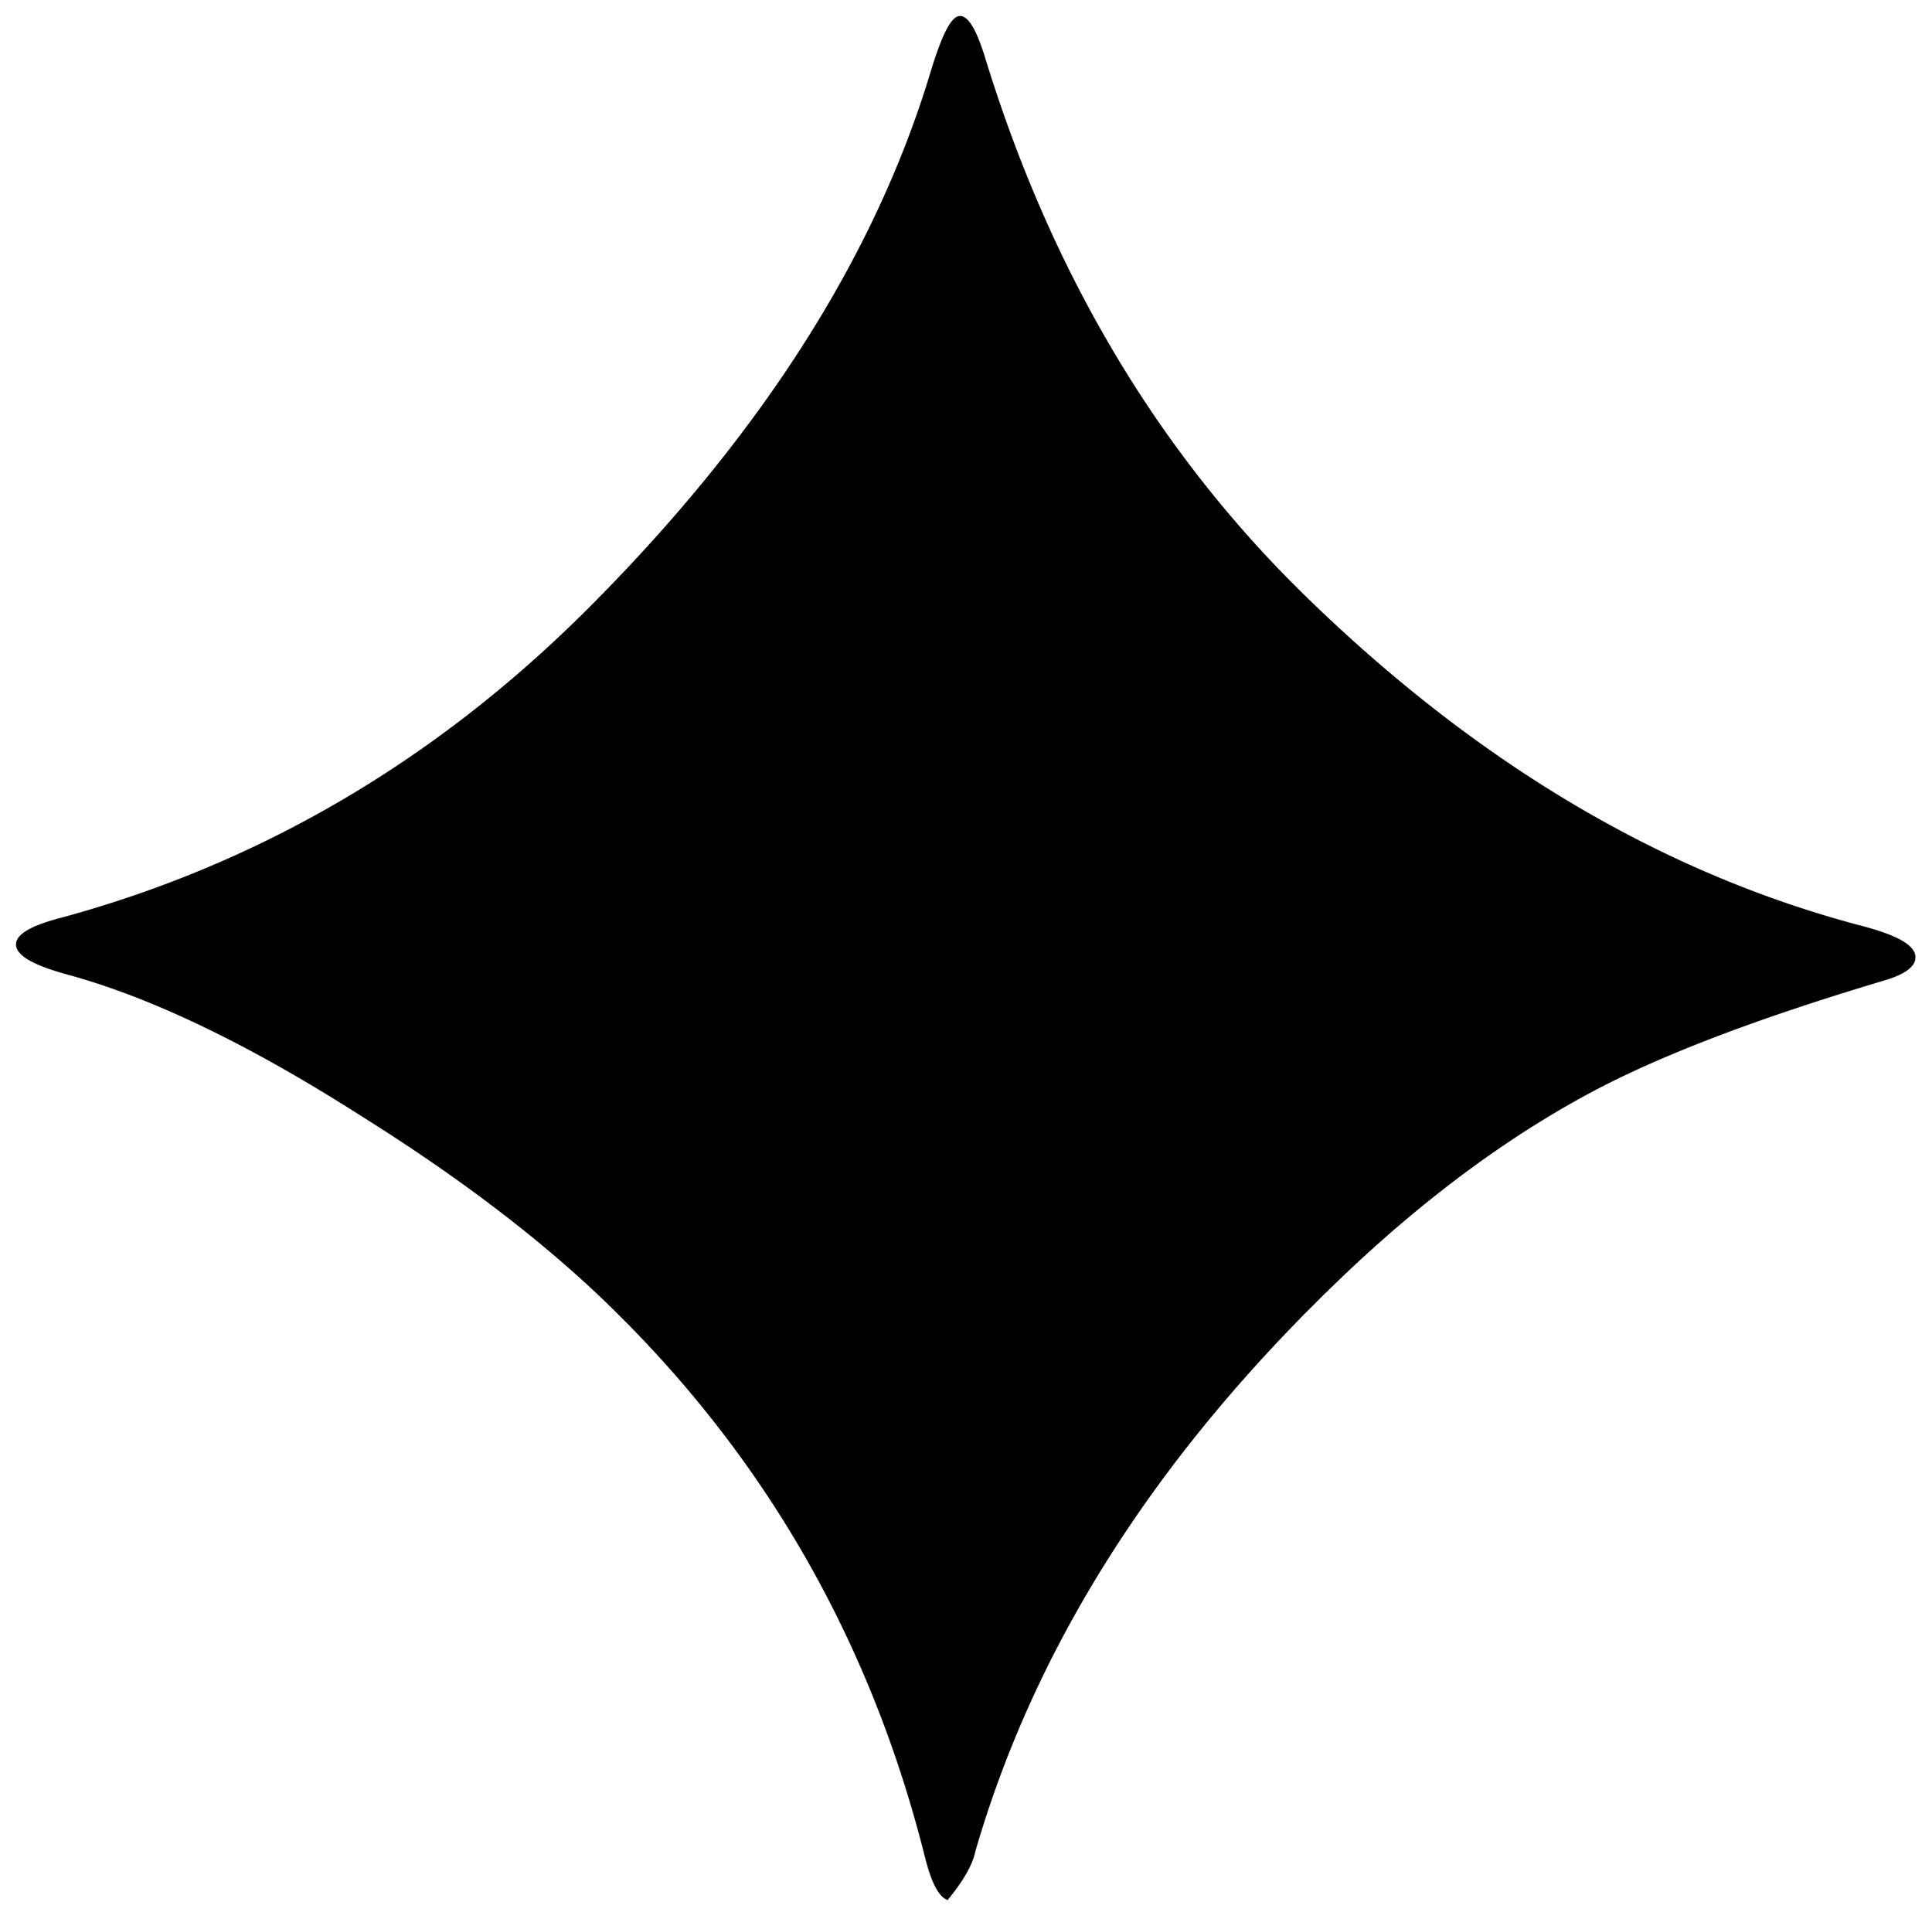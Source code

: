 


\begin{tikzpicture}[y=0.80pt, x=0.80pt, yscale=-1.0, xscale=1.0, inner sep=0pt, outer sep=0pt]
\begin{scope}[shift={(100.0,1832.0)},nonzero rule]
  \path[draw=.,fill=.,line width=1.600pt] (1583.0,-709.0) ..
    controls (1583.0,-702.333) and (1575.333,-696.667) ..
    (1560.0,-692.0) .. controls (1466.0,-664.0) and
    (1392.333,-636.333) .. (1339.0,-609.0) .. controls
    (1274.333,-575.667) and (1210.333,-529.667) .. (1147.0,-471.0) ..
    controls (995.667,-329.667) and (896.0,-176.0) .. (848.0,-10.0)
    .. controls (846.0,0.0) and (839.0,12.333) .. (827.0,27.0) ..
    controls (821.0,24.333) and (815.667,14.0) .. (811.0,-4.0) ..
    controls (769.667,-170.0) and (689.667,-312.0) .. (571.0,-430.0)
    .. controls (518.333,-482.667) and (451.0,-534.667) ..
    (369.0,-586.0) .. controls (282.333,-641.333) and (206.333,-678.0)
    .. (141.0,-696.0) .. controls (113.667,-703.333) and
    (100.0,-711.0) .. (100.0,-719.0) .. controls (100.0,-726.333)
    and (111.667,-733.0) .. (135.0,-739.0) .. controls
    (291.667,-781.667) and (429.667,-863.0) .. (549.0,-983.0) ..
    controls (683.0,-1117.667) and (771.667,-1257.0) ..
    (815.0,-1401.0) .. controls (823.667,-1429.667) and
    (831.0,-1444.0) .. (837.0,-1444.0) .. controls
    (843.0,-1444.0) and (849.333,-1433.0) .. (856.0,-1411.0) ..
    controls (907.333,-1244.333) and (990.0,-1105.0) ..
    (1104.0,-993.0) .. controls (1238.667,-861.0) and
    (1384.0,-774.333) .. (1540.0,-733.0) .. controls
    (1568.667,-725.667) and (1583.0,-717.667) .. (1583.0,-709.0) --
    cycle;
\end{scope}

\end{tikzpicture}

